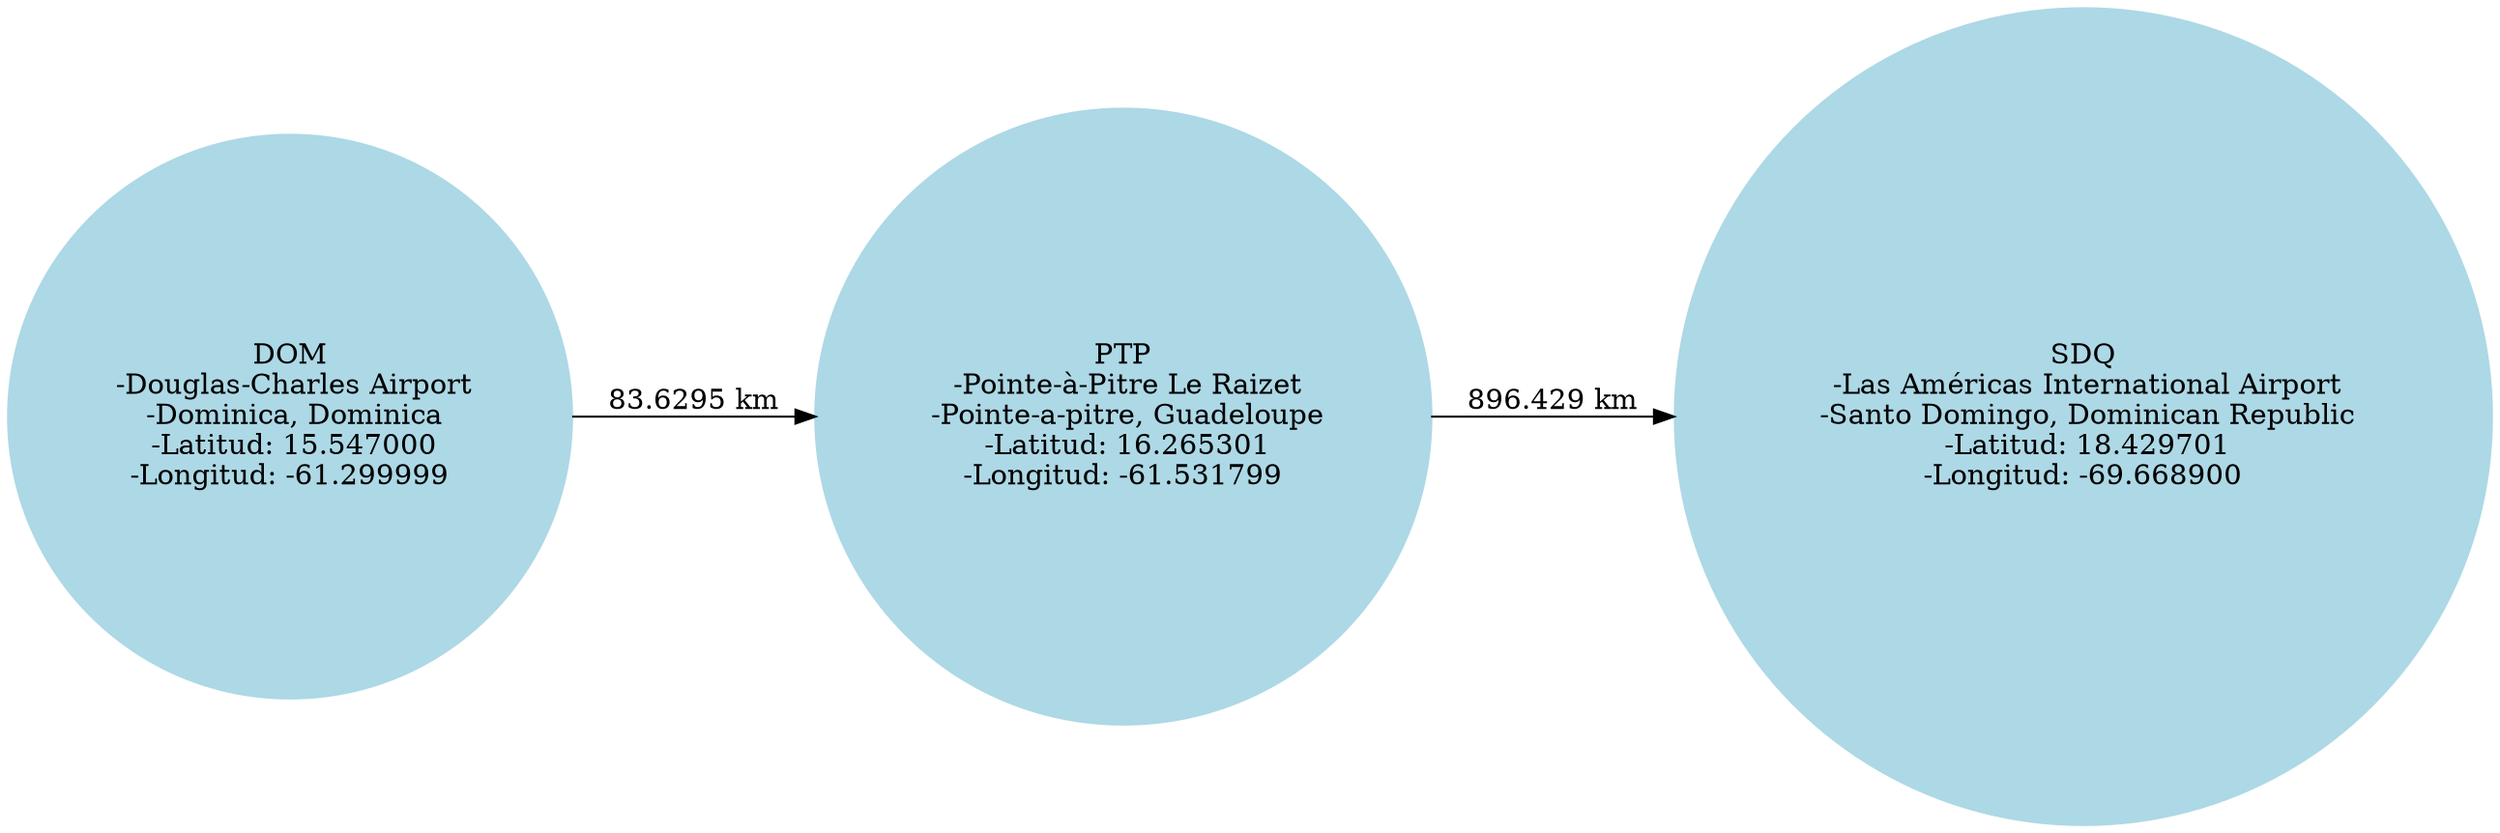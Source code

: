 digraph G {
rankdir=LR;
node [shape=circle, style=filled, color=lightblue];
"DOM\n -Douglas-Charles Airport\n -Dominica, Dominica\n -Latitud: 15.547000\n-Longitud: -61.299999" -> "PTP\n -Pointe-à-Pitre Le Raizet\n -Pointe-a-pitre, Guadeloupe\n -Latitud: 16.265301\n-Longitud: -61.531799" [label="83.6295 km"];
"PTP\n -Pointe-à-Pitre Le Raizet\n -Pointe-a-pitre, Guadeloupe\n -Latitud: 16.265301\n-Longitud: -61.531799" -> "SDQ\n -Las Américas International Airport\n -Santo Domingo, Dominican Republic\n -Latitud: 18.429701\n-Longitud: -69.668900" [label="896.429 km"];
}

